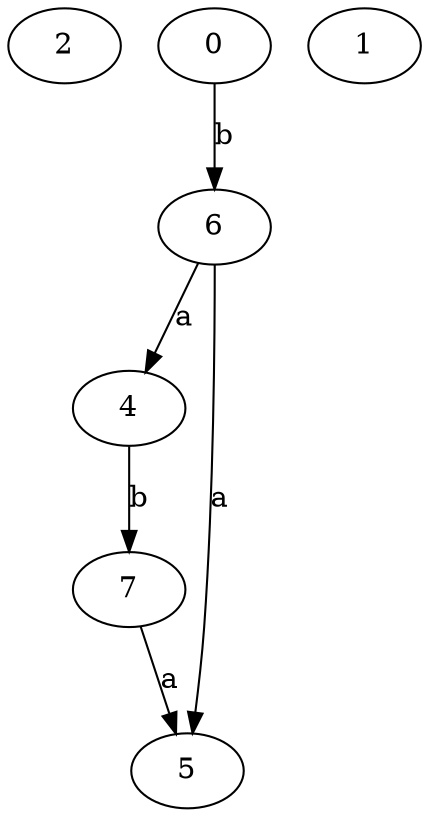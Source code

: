 strict digraph  {
2;
0;
4;
5;
1;
6;
7;
0 -> 6  [label=b];
4 -> 7  [label=b];
6 -> 4  [label=a];
6 -> 5  [label=a];
7 -> 5  [label=a];
}
